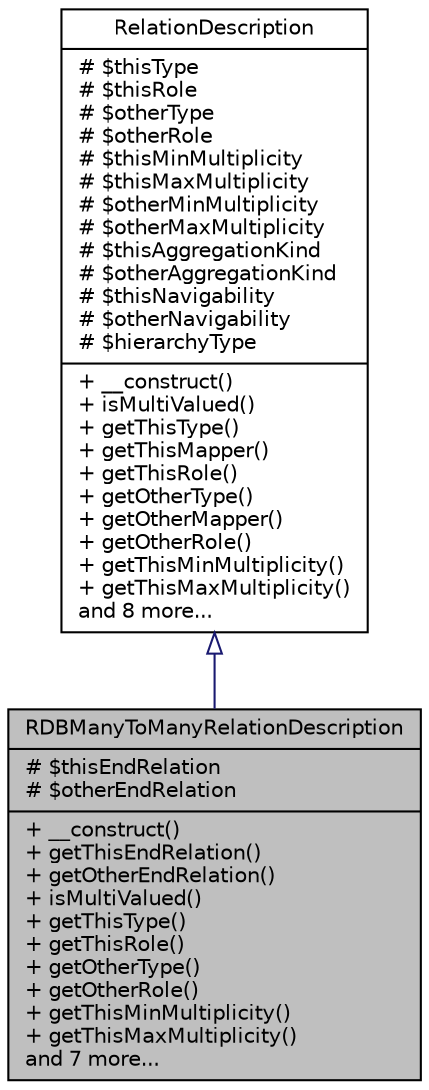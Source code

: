 digraph "RDBManyToManyRelationDescription"
{
  edge [fontname="Helvetica",fontsize="10",labelfontname="Helvetica",labelfontsize="10"];
  node [fontname="Helvetica",fontsize="10",shape=record];
  Node0 [label="{RDBManyToManyRelationDescription\n|# $thisEndRelation\l# $otherEndRelation\l|+ __construct()\l+ getThisEndRelation()\l+ getOtherEndRelation()\l+ isMultiValued()\l+ getThisType()\l+ getThisRole()\l+ getOtherType()\l+ getOtherRole()\l+ getThisMinMultiplicity()\l+ getThisMaxMultiplicity()\land 7 more...\l}",height=0.2,width=0.4,color="black", fillcolor="grey75", style="filled", fontcolor="black"];
  Node1 -> Node0 [dir="back",color="midnightblue",fontsize="10",style="solid",arrowtail="onormal",fontname="Helvetica"];
  Node1 [label="{RelationDescription\n|# $thisType\l# $thisRole\l# $otherType\l# $otherRole\l# $thisMinMultiplicity\l# $thisMaxMultiplicity\l# $otherMinMultiplicity\l# $otherMaxMultiplicity\l# $thisAggregationKind\l# $otherAggregationKind\l# $thisNavigability\l# $otherNavigability\l# $hierarchyType\l|+ __construct()\l+ isMultiValued()\l+ getThisType()\l+ getThisMapper()\l+ getThisRole()\l+ getOtherType()\l+ getOtherMapper()\l+ getOtherRole()\l+ getThisMinMultiplicity()\l+ getThisMaxMultiplicity()\land 8 more...\l}",height=0.2,width=0.4,color="black", fillcolor="white", style="filled",URL="$classwcmf_1_1lib_1_1persistence_1_1_relation_description.html",tooltip="Instances of RelationDescription describe relations between different types of PersistentObjects. "];
}

